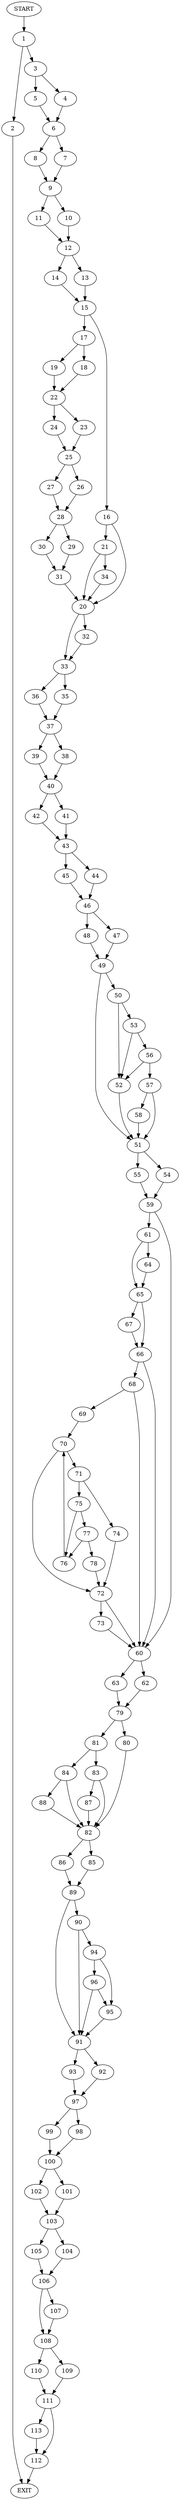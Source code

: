 digraph {
0 [label="START"]
114 [label="EXIT"]
0 -> 1
1 -> 2
1 -> 3
3 -> 4
3 -> 5
2 -> 114
4 -> 6
5 -> 6
6 -> 7
6 -> 8
7 -> 9
8 -> 9
9 -> 10
9 -> 11
10 -> 12
11 -> 12
12 -> 13
12 -> 14
14 -> 15
13 -> 15
15 -> 16
15 -> 17
17 -> 18
17 -> 19
16 -> 20
16 -> 21
19 -> 22
18 -> 22
22 -> 23
22 -> 24
23 -> 25
24 -> 25
25 -> 26
25 -> 27
27 -> 28
26 -> 28
28 -> 29
28 -> 30
29 -> 31
30 -> 31
31 -> 20
20 -> 32
20 -> 33
21 -> 20
21 -> 34
34 -> 20
32 -> 33
33 -> 35
33 -> 36
36 -> 37
35 -> 37
37 -> 38
37 -> 39
38 -> 40
39 -> 40
40 -> 41
40 -> 42
42 -> 43
41 -> 43
43 -> 44
43 -> 45
44 -> 46
45 -> 46
46 -> 47
46 -> 48
48 -> 49
47 -> 49
49 -> 50
49 -> 51
50 -> 52
50 -> 53
51 -> 54
51 -> 55
52 -> 51
53 -> 56
53 -> 52
56 -> 52
56 -> 57
57 -> 58
57 -> 51
58 -> 51
54 -> 59
55 -> 59
59 -> 60
59 -> 61
60 -> 62
60 -> 63
61 -> 64
61 -> 65
64 -> 65
65 -> 66
65 -> 67
67 -> 66
66 -> 68
66 -> 60
68 -> 69
68 -> 60
69 -> 70
70 -> 71
70 -> 72
72 -> 73
72 -> 60
71 -> 74
71 -> 75
74 -> 72
75 -> 76
75 -> 77
76 -> 70
77 -> 78
77 -> 76
78 -> 72
73 -> 60
63 -> 79
62 -> 79
79 -> 80
79 -> 81
80 -> 82
81 -> 83
81 -> 84
82 -> 85
82 -> 86
83 -> 82
83 -> 87
84 -> 82
84 -> 88
88 -> 82
87 -> 82
85 -> 89
86 -> 89
89 -> 90
89 -> 91
91 -> 92
91 -> 93
90 -> 94
90 -> 91
94 -> 95
94 -> 96
95 -> 91
96 -> 95
96 -> 91
92 -> 97
93 -> 97
97 -> 98
97 -> 99
98 -> 100
99 -> 100
100 -> 101
100 -> 102
102 -> 103
101 -> 103
103 -> 104
103 -> 105
105 -> 106
104 -> 106
106 -> 107
106 -> 108
107 -> 108
108 -> 109
108 -> 110
110 -> 111
109 -> 111
111 -> 112
111 -> 113
112 -> 114
113 -> 112
}
